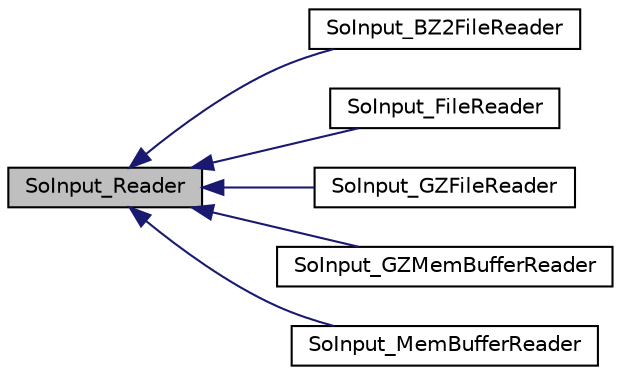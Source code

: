 digraph "SoInput_Reader"
{
 // LATEX_PDF_SIZE
  edge [fontname="Helvetica",fontsize="10",labelfontname="Helvetica",labelfontsize="10"];
  node [fontname="Helvetica",fontsize="10",shape=record];
  rankdir="LR";
  Node1 [label="SoInput_Reader",height=0.2,width=0.4,color="black", fillcolor="grey75", style="filled", fontcolor="black",tooltip=" "];
  Node1 -> Node2 [dir="back",color="midnightblue",fontsize="10",style="solid",fontname="Helvetica"];
  Node2 [label="SoInput_BZ2FileReader",height=0.2,width=0.4,color="black", fillcolor="white", style="filled",URL="$classSoInput__BZ2FileReader.html",tooltip=" "];
  Node1 -> Node3 [dir="back",color="midnightblue",fontsize="10",style="solid",fontname="Helvetica"];
  Node3 [label="SoInput_FileReader",height=0.2,width=0.4,color="black", fillcolor="white", style="filled",URL="$classSoInput__FileReader.html",tooltip=" "];
  Node1 -> Node4 [dir="back",color="midnightblue",fontsize="10",style="solid",fontname="Helvetica"];
  Node4 [label="SoInput_GZFileReader",height=0.2,width=0.4,color="black", fillcolor="white", style="filled",URL="$classSoInput__GZFileReader.html",tooltip=" "];
  Node1 -> Node5 [dir="back",color="midnightblue",fontsize="10",style="solid",fontname="Helvetica"];
  Node5 [label="SoInput_GZMemBufferReader",height=0.2,width=0.4,color="black", fillcolor="white", style="filled",URL="$classSoInput__GZMemBufferReader.html",tooltip=" "];
  Node1 -> Node6 [dir="back",color="midnightblue",fontsize="10",style="solid",fontname="Helvetica"];
  Node6 [label="SoInput_MemBufferReader",height=0.2,width=0.4,color="black", fillcolor="white", style="filled",URL="$classSoInput__MemBufferReader.html",tooltip=" "];
}
